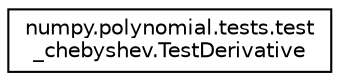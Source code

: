 digraph "Graphical Class Hierarchy"
{
 // LATEX_PDF_SIZE
  edge [fontname="Helvetica",fontsize="10",labelfontname="Helvetica",labelfontsize="10"];
  node [fontname="Helvetica",fontsize="10",shape=record];
  rankdir="LR";
  Node0 [label="numpy.polynomial.tests.test\l_chebyshev.TestDerivative",height=0.2,width=0.4,color="black", fillcolor="white", style="filled",URL="$classnumpy_1_1polynomial_1_1tests_1_1test__chebyshev_1_1TestDerivative.html",tooltip=" "];
}

